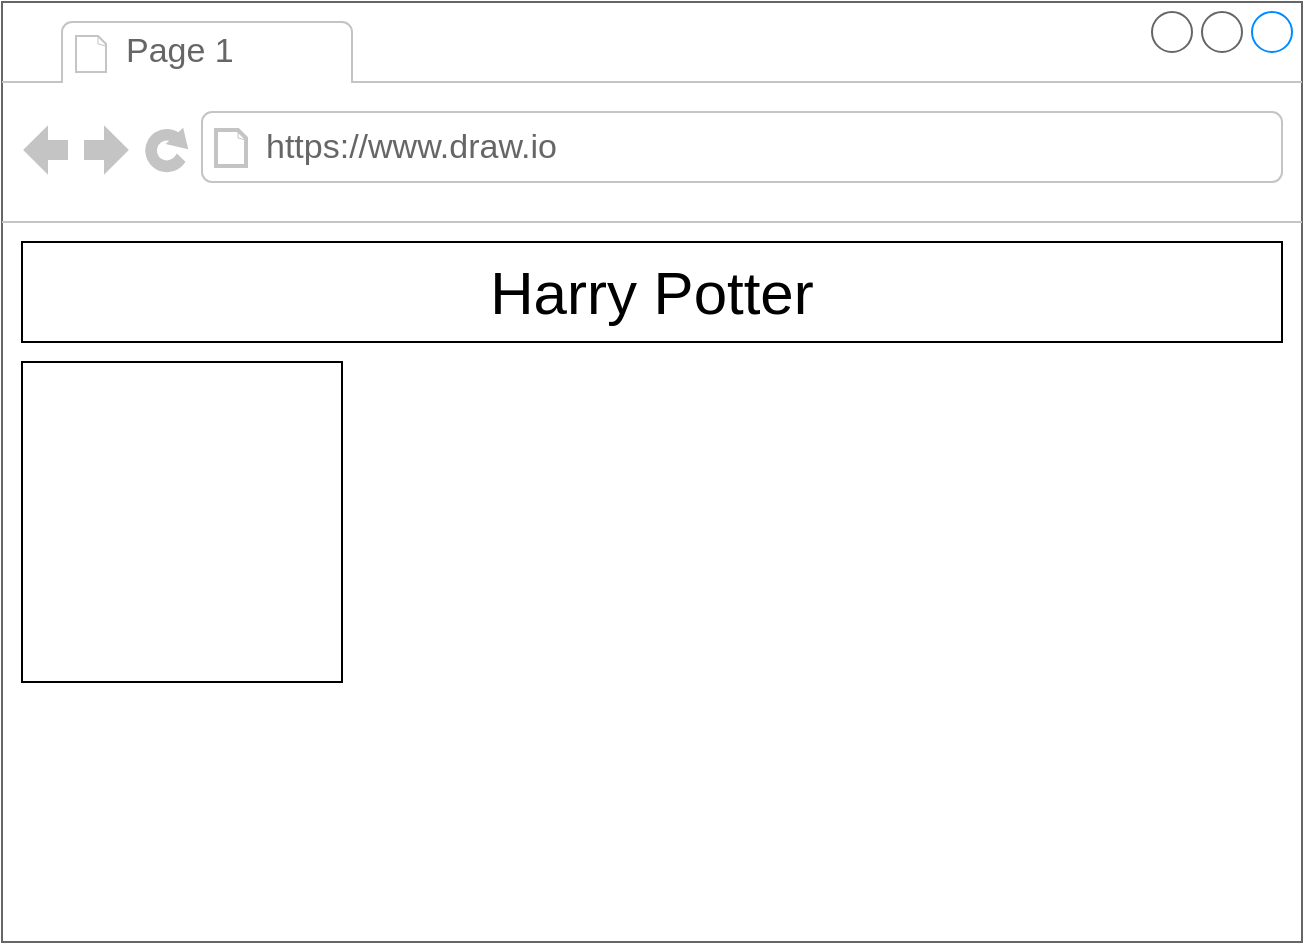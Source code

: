 <mxfile version="14.6.13" type="github">
  <diagram name="Page-1" id="f1b7ffb7-ca1e-a977-7cf5-a751b3c06c05">
    <mxGraphModel dx="1422" dy="794" grid="1" gridSize="10" guides="1" tooltips="1" connect="1" arrows="1" fold="1" page="1" pageScale="1" pageWidth="826" pageHeight="1169" background="#ffffff" math="0" shadow="0">
      <root>
        <mxCell id="0" />
        <mxCell id="1" parent="0" />
        <mxCell id="Sd2tZ3bKALMnqHNlc7l4-61" value="" style="strokeWidth=1;shadow=0;dashed=0;align=center;html=1;shape=mxgraph.mockup.containers.browserWindow;rSize=0;strokeColor=#666666;strokeColor2=#008cff;strokeColor3=#c4c4c4;mainText=,;recursiveResize=0;" vertex="1" parent="1">
          <mxGeometry x="10" y="10" width="650" height="470" as="geometry" />
        </mxCell>
        <mxCell id="Sd2tZ3bKALMnqHNlc7l4-62" value="Page 1" style="strokeWidth=1;shadow=0;dashed=0;align=center;html=1;shape=mxgraph.mockup.containers.anchor;fontSize=17;fontColor=#666666;align=left;" vertex="1" parent="Sd2tZ3bKALMnqHNlc7l4-61">
          <mxGeometry x="60" y="12" width="110" height="26" as="geometry" />
        </mxCell>
        <mxCell id="Sd2tZ3bKALMnqHNlc7l4-63" value="https://www.draw.io" style="strokeWidth=1;shadow=0;dashed=0;align=center;html=1;shape=mxgraph.mockup.containers.anchor;rSize=0;fontSize=17;fontColor=#666666;align=left;" vertex="1" parent="Sd2tZ3bKALMnqHNlc7l4-61">
          <mxGeometry x="130" y="60" width="250" height="26" as="geometry" />
        </mxCell>
        <mxCell id="Sd2tZ3bKALMnqHNlc7l4-69" value="&lt;font style=&quot;font-size: 30px ; line-height: 120%&quot;&gt;Harry Potter&lt;/font&gt;" style="text;html=1;align=center;verticalAlign=middle;whiteSpace=wrap;rounded=0;shadow=0;sketch=0;glass=0;strokeColor=#000000;fillColor=#ffffff;" vertex="1" parent="Sd2tZ3bKALMnqHNlc7l4-61">
          <mxGeometry x="10" y="120" width="630" height="50" as="geometry" />
        </mxCell>
        <mxCell id="Sd2tZ3bKALMnqHNlc7l4-70" value="" style="whiteSpace=wrap;html=1;aspect=fixed;shadow=0;glass=0;sketch=0;strokeColor=#000000;" vertex="1" parent="Sd2tZ3bKALMnqHNlc7l4-61">
          <mxGeometry x="10" y="180" width="160" height="160" as="geometry" />
        </mxCell>
      </root>
    </mxGraphModel>
  </diagram>
</mxfile>
